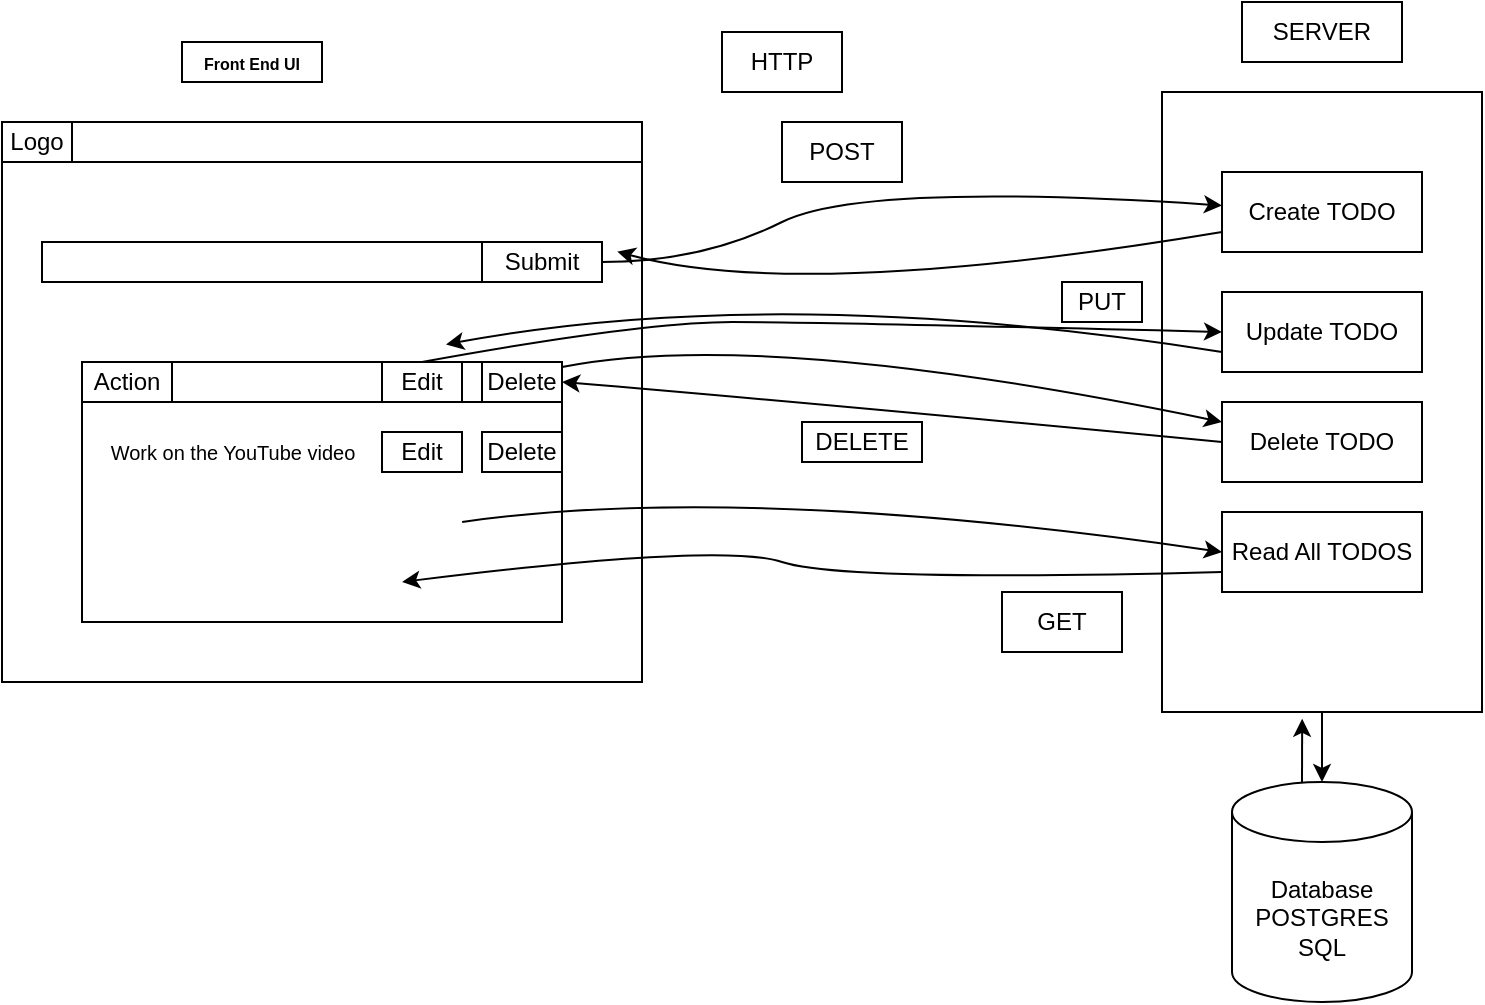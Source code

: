 <mxfile version="21.7.2" type="device">
  <diagram name="Page-1" id="xuw0v9dkFITsqdOJRgeV">
    <mxGraphModel dx="1050" dy="566" grid="1" gridSize="10" guides="1" tooltips="1" connect="1" arrows="1" fold="1" page="1" pageScale="1" pageWidth="850" pageHeight="1100" math="0" shadow="0">
      <root>
        <mxCell id="0" />
        <mxCell id="1" parent="0" />
        <mxCell id="TH57L3ZnjAiNBrnV2quw-1" value="&lt;b&gt;&lt;font style=&quot;font-size: 8px;&quot;&gt;Front End UI&lt;/font&gt;&lt;/b&gt;" style="rounded=0;whiteSpace=wrap;html=1;" parent="1" vertex="1">
          <mxGeometry x="110" y="150" width="70" height="20" as="geometry" />
        </mxCell>
        <mxCell id="TH57L3ZnjAiNBrnV2quw-2" value="" style="rounded=0;whiteSpace=wrap;html=1;" parent="1" vertex="1">
          <mxGeometry x="20" y="190" width="320" height="280" as="geometry" />
        </mxCell>
        <mxCell id="TH57L3ZnjAiNBrnV2quw-3" value="" style="rounded=0;whiteSpace=wrap;html=1;" parent="1" vertex="1">
          <mxGeometry x="20" y="190" width="320" height="20" as="geometry" />
        </mxCell>
        <mxCell id="TH57L3ZnjAiNBrnV2quw-4" value="Logo" style="rounded=0;whiteSpace=wrap;html=1;" parent="1" vertex="1">
          <mxGeometry x="20" y="190" width="35" height="20" as="geometry" />
        </mxCell>
        <mxCell id="837Gy28WKSmCmA3TRd3x-1" value="" style="rounded=0;whiteSpace=wrap;html=1;" vertex="1" parent="1">
          <mxGeometry x="40" y="250" width="280" height="20" as="geometry" />
        </mxCell>
        <mxCell id="837Gy28WKSmCmA3TRd3x-2" value="Submit" style="rounded=1;whiteSpace=wrap;html=1;arcSize=0;" vertex="1" parent="1">
          <mxGeometry x="260" y="250" width="60" height="20" as="geometry" />
        </mxCell>
        <mxCell id="837Gy28WKSmCmA3TRd3x-3" value="" style="rounded=0;whiteSpace=wrap;html=1;" vertex="1" parent="1">
          <mxGeometry x="60" y="330" width="240" height="110" as="geometry" />
        </mxCell>
        <mxCell id="837Gy28WKSmCmA3TRd3x-4" value="" style="rounded=0;whiteSpace=wrap;html=1;" vertex="1" parent="1">
          <mxGeometry x="60" y="310" width="240" height="20" as="geometry" />
        </mxCell>
        <mxCell id="837Gy28WKSmCmA3TRd3x-5" value="Action" style="rounded=0;whiteSpace=wrap;html=1;" vertex="1" parent="1">
          <mxGeometry x="60" y="310" width="45" height="20" as="geometry" />
        </mxCell>
        <mxCell id="837Gy28WKSmCmA3TRd3x-6" value="Edit" style="rounded=0;whiteSpace=wrap;html=1;" vertex="1" parent="1">
          <mxGeometry x="210" y="310" width="40" height="20" as="geometry" />
        </mxCell>
        <mxCell id="837Gy28WKSmCmA3TRd3x-7" value="Delete" style="rounded=0;whiteSpace=wrap;html=1;" vertex="1" parent="1">
          <mxGeometry x="260" y="310" width="40" height="20" as="geometry" />
        </mxCell>
        <mxCell id="837Gy28WKSmCmA3TRd3x-8" value="&lt;font style=&quot;font-size: 10px;&quot;&gt;Work on the YouTube video&lt;/font&gt;" style="text;html=1;align=center;verticalAlign=middle;resizable=0;points=[];autosize=1;strokeColor=none;fillColor=none;" vertex="1" parent="1">
          <mxGeometry x="60" y="340" width="150" height="30" as="geometry" />
        </mxCell>
        <mxCell id="837Gy28WKSmCmA3TRd3x-10" value="Edit" style="rounded=0;whiteSpace=wrap;html=1;" vertex="1" parent="1">
          <mxGeometry x="210" y="345" width="40" height="20" as="geometry" />
        </mxCell>
        <mxCell id="837Gy28WKSmCmA3TRd3x-11" value="Delete" style="rounded=0;whiteSpace=wrap;html=1;" vertex="1" parent="1">
          <mxGeometry x="260" y="345" width="40" height="20" as="geometry" />
        </mxCell>
        <mxCell id="837Gy28WKSmCmA3TRd3x-12" value="HTTP" style="rounded=0;whiteSpace=wrap;html=1;" vertex="1" parent="1">
          <mxGeometry x="380" y="145" width="60" height="30" as="geometry" />
        </mxCell>
        <mxCell id="837Gy28WKSmCmA3TRd3x-13" value="POST" style="rounded=0;whiteSpace=wrap;html=1;" vertex="1" parent="1">
          <mxGeometry x="410" y="190" width="60" height="30" as="geometry" />
        </mxCell>
        <mxCell id="837Gy28WKSmCmA3TRd3x-14" value="PUT" style="rounded=0;whiteSpace=wrap;html=1;" vertex="1" parent="1">
          <mxGeometry x="550" y="270" width="40" height="20" as="geometry" />
        </mxCell>
        <mxCell id="837Gy28WKSmCmA3TRd3x-15" value="DELETE" style="rounded=0;whiteSpace=wrap;html=1;" vertex="1" parent="1">
          <mxGeometry x="420" y="340" width="60" height="20" as="geometry" />
        </mxCell>
        <mxCell id="837Gy28WKSmCmA3TRd3x-16" value="GET" style="rounded=0;whiteSpace=wrap;html=1;" vertex="1" parent="1">
          <mxGeometry x="520" y="425" width="60" height="30" as="geometry" />
        </mxCell>
        <mxCell id="837Gy28WKSmCmA3TRd3x-17" value="" style="rounded=0;whiteSpace=wrap;html=1;" vertex="1" parent="1">
          <mxGeometry x="600" y="175" width="160" height="310" as="geometry" />
        </mxCell>
        <mxCell id="837Gy28WKSmCmA3TRd3x-18" value="SERVER" style="rounded=0;whiteSpace=wrap;html=1;" vertex="1" parent="1">
          <mxGeometry x="640" y="130" width="80" height="30" as="geometry" />
        </mxCell>
        <mxCell id="837Gy28WKSmCmA3TRd3x-19" value="Create TODO" style="rounded=0;whiteSpace=wrap;html=1;" vertex="1" parent="1">
          <mxGeometry x="630" y="215" width="100" height="40" as="geometry" />
        </mxCell>
        <mxCell id="837Gy28WKSmCmA3TRd3x-20" value="Update TODO" style="rounded=0;whiteSpace=wrap;html=1;" vertex="1" parent="1">
          <mxGeometry x="630" y="275" width="100" height="40" as="geometry" />
        </mxCell>
        <mxCell id="837Gy28WKSmCmA3TRd3x-21" value="Delete TODO" style="rounded=0;whiteSpace=wrap;html=1;" vertex="1" parent="1">
          <mxGeometry x="630" y="330" width="100" height="40" as="geometry" />
        </mxCell>
        <mxCell id="837Gy28WKSmCmA3TRd3x-22" value="Read All TODOS" style="rounded=0;whiteSpace=wrap;html=1;" vertex="1" parent="1">
          <mxGeometry x="630" y="385" width="100" height="40" as="geometry" />
        </mxCell>
        <mxCell id="837Gy28WKSmCmA3TRd3x-24" value="Database&lt;br&gt;POSTGRES&lt;br&gt;SQL" style="shape=cylinder3;whiteSpace=wrap;html=1;boundedLbl=1;backgroundOutline=1;size=15;" vertex="1" parent="1">
          <mxGeometry x="635" y="520" width="90" height="110" as="geometry" />
        </mxCell>
        <mxCell id="837Gy28WKSmCmA3TRd3x-30" value="" style="curved=1;endArrow=classic;html=1;rounded=0;" edge="1" parent="1" target="837Gy28WKSmCmA3TRd3x-19">
          <mxGeometry width="50" height="50" relative="1" as="geometry">
            <mxPoint x="320" y="260" as="sourcePoint" />
            <mxPoint x="370" y="210" as="targetPoint" />
            <Array as="points">
              <mxPoint x="370" y="260" />
              <mxPoint x="450" y="220" />
            </Array>
          </mxGeometry>
        </mxCell>
        <mxCell id="837Gy28WKSmCmA3TRd3x-31" value="" style="curved=1;endArrow=classic;html=1;rounded=0;exitX=0;exitY=0.75;exitDx=0;exitDy=0;entryX=1.127;entryY=0.24;entryDx=0;entryDy=0;entryPerimeter=0;" edge="1" parent="1" source="837Gy28WKSmCmA3TRd3x-19" target="837Gy28WKSmCmA3TRd3x-2">
          <mxGeometry width="50" height="50" relative="1" as="geometry">
            <mxPoint x="390" y="265" as="sourcePoint" />
            <mxPoint x="440" y="215" as="targetPoint" />
            <Array as="points">
              <mxPoint x="420" y="280" />
            </Array>
          </mxGeometry>
        </mxCell>
        <mxCell id="837Gy28WKSmCmA3TRd3x-33" value="" style="curved=1;endArrow=classic;html=1;rounded=0;entryX=0;entryY=0.5;entryDx=0;entryDy=0;exitX=0.5;exitY=0;exitDx=0;exitDy=0;" edge="1" parent="1" source="837Gy28WKSmCmA3TRd3x-6" target="837Gy28WKSmCmA3TRd3x-20">
          <mxGeometry width="50" height="50" relative="1" as="geometry">
            <mxPoint x="300" y="320" as="sourcePoint" />
            <mxPoint x="350" y="270" as="targetPoint" />
            <Array as="points">
              <mxPoint x="340" y="290" />
              <mxPoint x="430" y="290" />
            </Array>
          </mxGeometry>
        </mxCell>
        <mxCell id="837Gy28WKSmCmA3TRd3x-34" value="" style="curved=1;endArrow=classic;html=1;rounded=0;exitX=0;exitY=0.75;exitDx=0;exitDy=0;entryX=0.8;entryY=-0.44;entryDx=0;entryDy=0;entryPerimeter=0;" edge="1" parent="1" source="837Gy28WKSmCmA3TRd3x-20" target="837Gy28WKSmCmA3TRd3x-6">
          <mxGeometry width="50" height="50" relative="1" as="geometry">
            <mxPoint x="410" y="320" as="sourcePoint" />
            <mxPoint x="310" y="330" as="targetPoint" />
            <Array as="points">
              <mxPoint x="410" y="270" />
            </Array>
          </mxGeometry>
        </mxCell>
        <mxCell id="837Gy28WKSmCmA3TRd3x-35" value="" style="curved=1;endArrow=classic;html=1;rounded=0;exitX=1;exitY=0;exitDx=0;exitDy=0;" edge="1" parent="1">
          <mxGeometry width="50" height="50" relative="1" as="geometry">
            <mxPoint x="300" y="312.5" as="sourcePoint" />
            <mxPoint x="630" y="340" as="targetPoint" />
            <Array as="points">
              <mxPoint x="400" y="292.5" />
            </Array>
          </mxGeometry>
        </mxCell>
        <mxCell id="837Gy28WKSmCmA3TRd3x-36" value="" style="curved=1;endArrow=classic;html=1;rounded=0;exitX=0;exitY=0.5;exitDx=0;exitDy=0;entryX=1;entryY=0.5;entryDx=0;entryDy=0;" edge="1" parent="1" source="837Gy28WKSmCmA3TRd3x-21" target="837Gy28WKSmCmA3TRd3x-7">
          <mxGeometry width="50" height="50" relative="1" as="geometry">
            <mxPoint x="390" y="420" as="sourcePoint" />
            <mxPoint x="440" y="370" as="targetPoint" />
            <Array as="points">
              <mxPoint x="420" y="330" />
            </Array>
          </mxGeometry>
        </mxCell>
        <mxCell id="837Gy28WKSmCmA3TRd3x-40" value="" style="curved=1;endArrow=classic;html=1;rounded=0;exitX=0.792;exitY=0.545;exitDx=0;exitDy=0;exitPerimeter=0;entryX=0;entryY=0.5;entryDx=0;entryDy=0;" edge="1" parent="1" source="837Gy28WKSmCmA3TRd3x-3" target="837Gy28WKSmCmA3TRd3x-22">
          <mxGeometry width="50" height="50" relative="1" as="geometry">
            <mxPoint x="390" y="420" as="sourcePoint" />
            <mxPoint x="440" y="370" as="targetPoint" />
            <Array as="points">
              <mxPoint x="390" y="370" />
            </Array>
          </mxGeometry>
        </mxCell>
        <mxCell id="837Gy28WKSmCmA3TRd3x-41" value="" style="curved=1;endArrow=classic;html=1;rounded=0;exitX=0;exitY=0.75;exitDx=0;exitDy=0;entryX=0.667;entryY=0.818;entryDx=0;entryDy=0;entryPerimeter=0;" edge="1" parent="1" source="837Gy28WKSmCmA3TRd3x-22" target="837Gy28WKSmCmA3TRd3x-3">
          <mxGeometry width="50" height="50" relative="1" as="geometry">
            <mxPoint x="390" y="420" as="sourcePoint" />
            <mxPoint x="440" y="370" as="targetPoint" />
            <Array as="points">
              <mxPoint x="440" y="420" />
              <mxPoint x="380" y="400" />
            </Array>
          </mxGeometry>
        </mxCell>
        <mxCell id="837Gy28WKSmCmA3TRd3x-42" value="" style="endArrow=classic;html=1;rounded=0;" edge="1" parent="1" source="837Gy28WKSmCmA3TRd3x-17" target="837Gy28WKSmCmA3TRd3x-24">
          <mxGeometry width="50" height="50" relative="1" as="geometry">
            <mxPoint x="640" y="470" as="sourcePoint" />
            <mxPoint x="690" y="420" as="targetPoint" />
          </mxGeometry>
        </mxCell>
        <mxCell id="837Gy28WKSmCmA3TRd3x-43" value="" style="endArrow=classic;html=1;rounded=0;entryX=0.438;entryY=1.011;entryDx=0;entryDy=0;entryPerimeter=0;" edge="1" parent="1" target="837Gy28WKSmCmA3TRd3x-17">
          <mxGeometry width="50" height="50" relative="1" as="geometry">
            <mxPoint x="670" y="520" as="sourcePoint" />
            <mxPoint x="720" y="470" as="targetPoint" />
          </mxGeometry>
        </mxCell>
      </root>
    </mxGraphModel>
  </diagram>
</mxfile>
